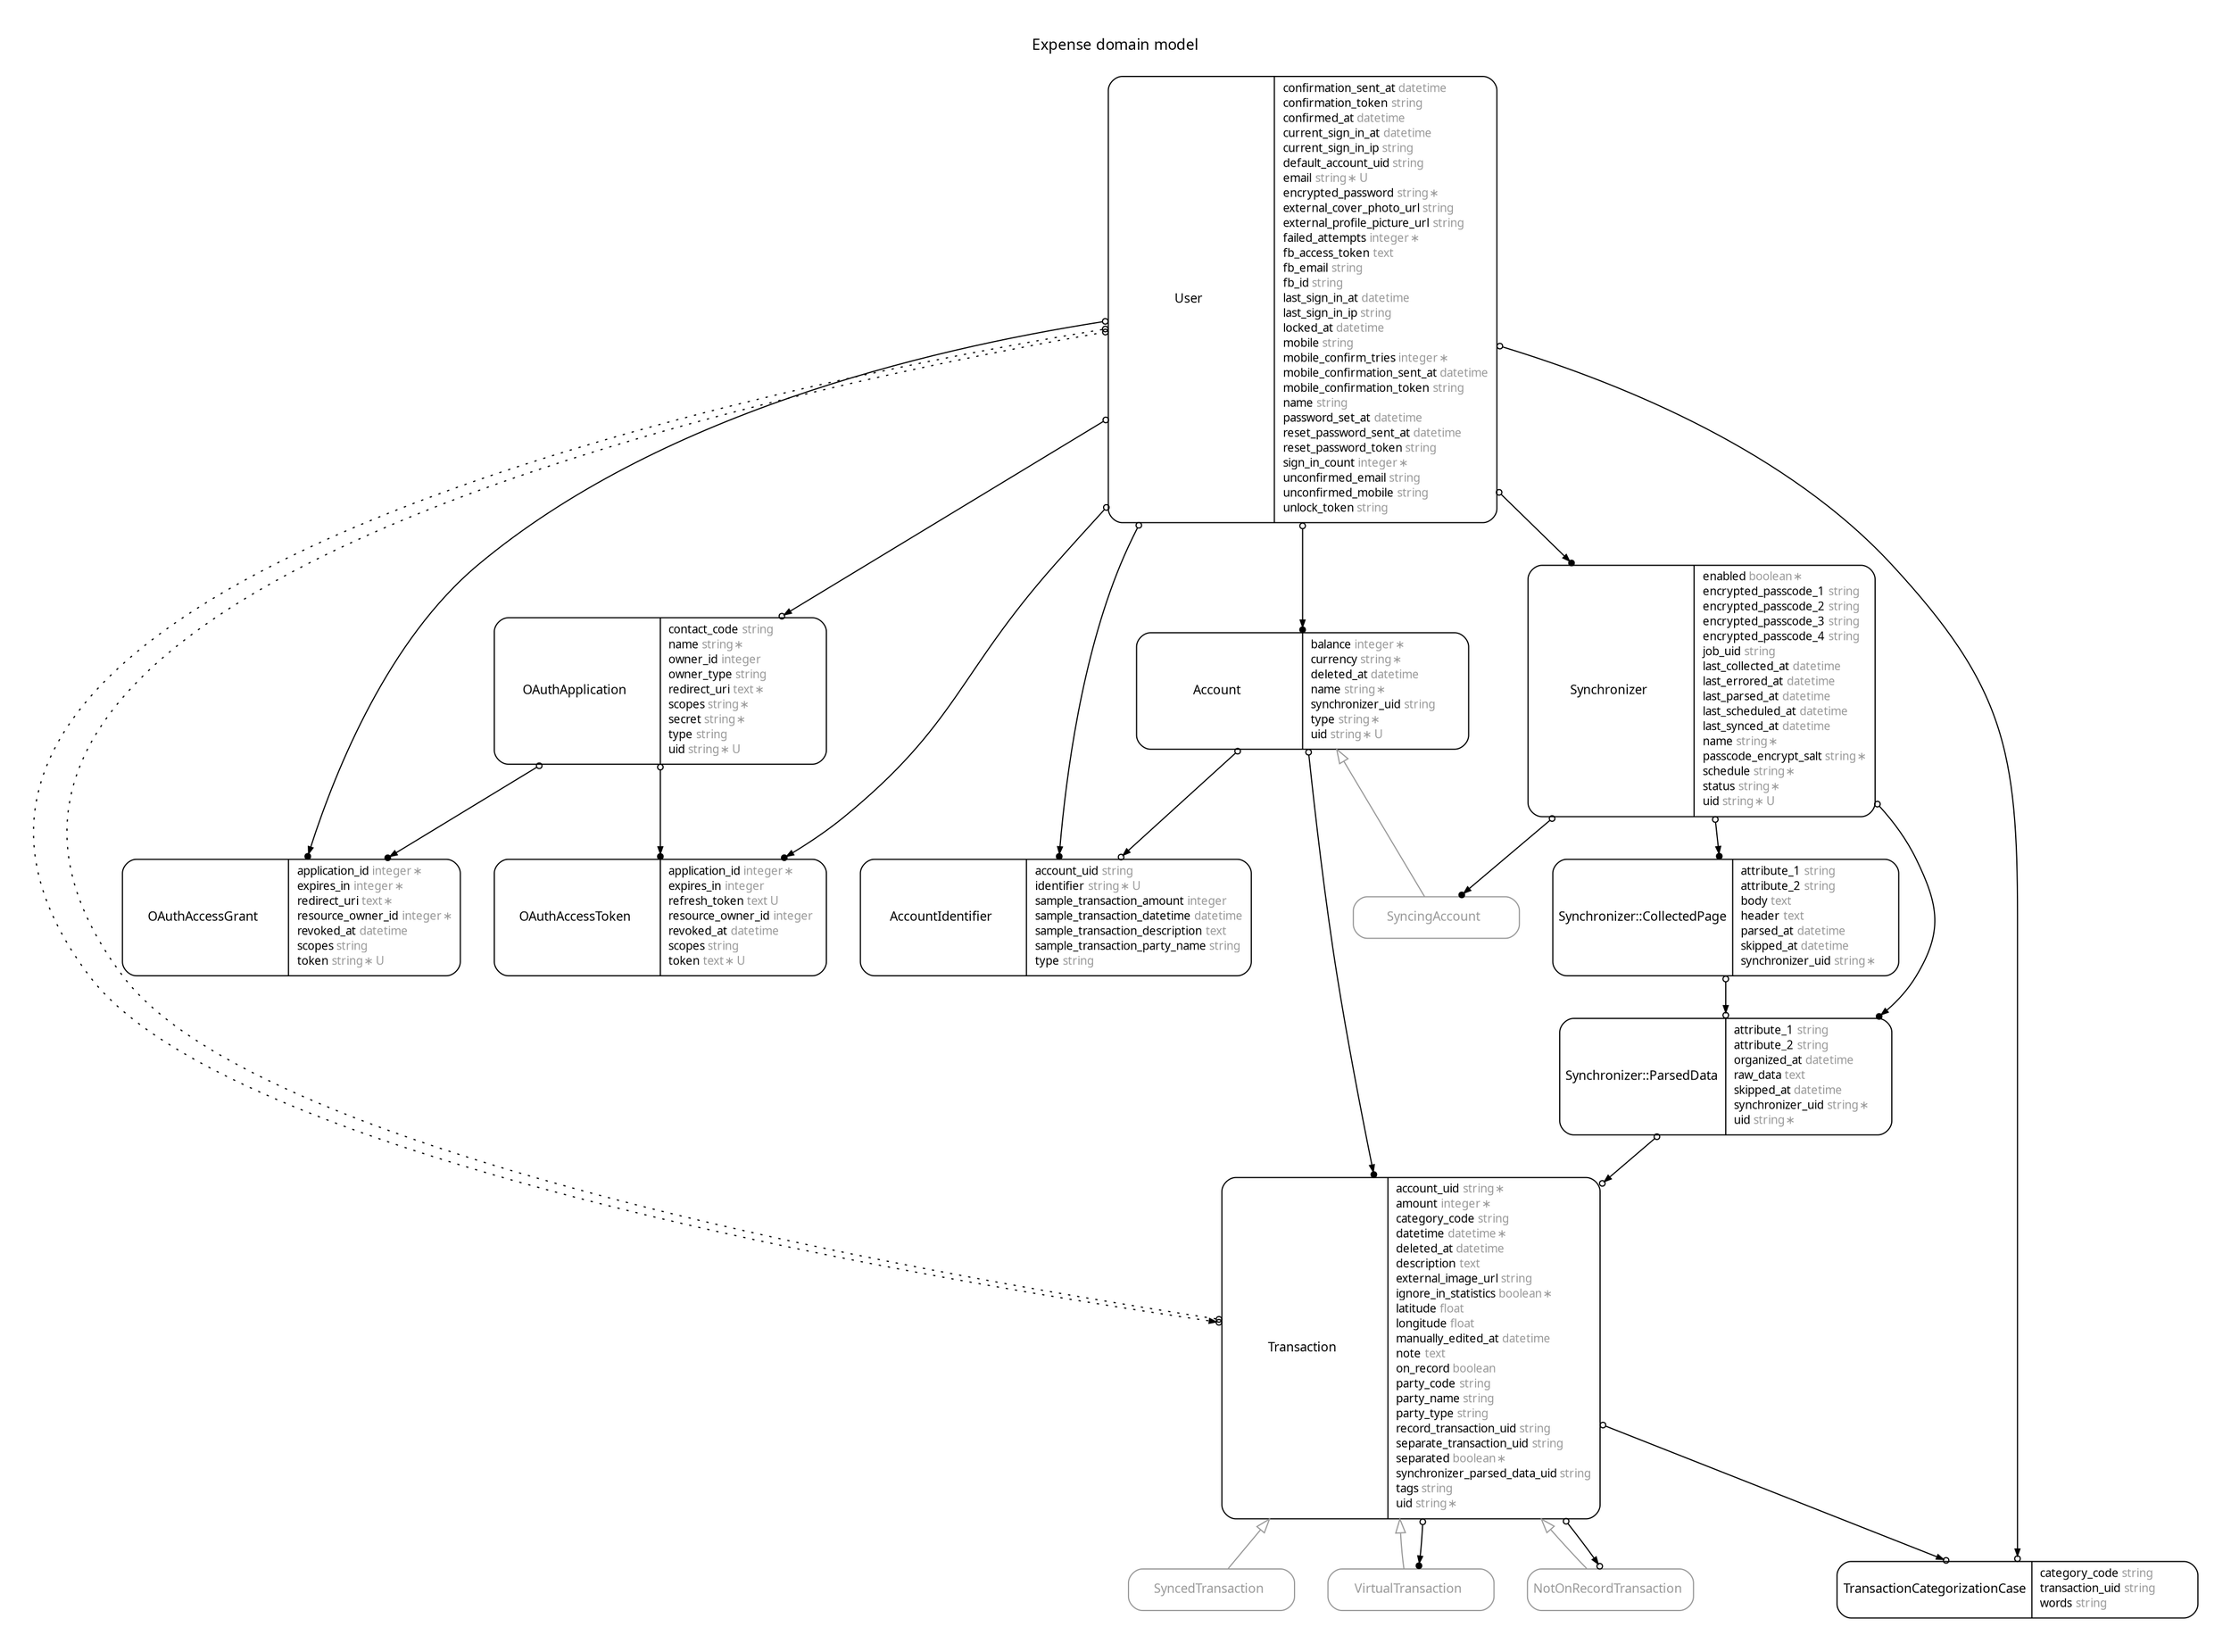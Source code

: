 digraph Expense {
rankdir = "LR";
ranksep = "0.5";
nodesep = "0.4";
pad = "0.4,0.4";
margin = "0,0";
concentrate = "false";
labelloc = "t";
fontsize = "13";
fontname = "Arial BoldMT";
node[ shape  =  "Mrecord" , fontsize  =  "10" , fontname  =  "ArialMT" , margin  =  "0.07,0.05" , penwidth  =  "1.0"];
edge[ fontname  =  "ArialMT" , fontsize  =  "7" , dir  =  "both" , arrowsize  =  "0.9" , penwidth  =  "1.0" , labelangle  =  "32" , labeldistance  =  "1.8"];
rankdir = "TB";
label = "Expense domain model\n\n";
m_Account [label = <<table border="0" align="center" cellspacing="0.5" cellpadding="0" width="134">
  <tr><td align="center" valign="bottom" width="130"><font face="Arial BoldMT" point-size="11">Account</font></td></tr>
</table>
|
<table border="0" align="left" cellspacing="2" cellpadding="0" width="134">
  <tr><td align="left" width="130" port="balance">balance <font face="Arial ItalicMT" color="grey60">integer ∗</font></td></tr>
  <tr><td align="left" width="130" port="currency">currency <font face="Arial ItalicMT" color="grey60">string ∗</font></td></tr>
  <tr><td align="left" width="130" port="deleted_at">deleted_at <font face="Arial ItalicMT" color="grey60">datetime</font></td></tr>
  <tr><td align="left" width="130" port="name">name <font face="Arial ItalicMT" color="grey60">string ∗</font></td></tr>
  <tr><td align="left" width="130" port="synchronizer_uid">synchronizer_uid <font face="Arial ItalicMT" color="grey60">string</font></td></tr>
  <tr><td align="left" width="130" port="type">type <font face="Arial ItalicMT" color="grey60">string ∗</font></td></tr>
  <tr><td align="left" width="130" port="uid">uid <font face="Arial ItalicMT" color="grey60">string ∗ U</font></td></tr>
</table>
>];
m_AccountIdentifier [label = <<table border="0" align="center" cellspacing="0.5" cellpadding="0" width="134">
  <tr><td align="center" valign="bottom" width="130"><font face="Arial BoldMT" point-size="11">AccountIdentifier</font></td></tr>
</table>
|
<table border="0" align="left" cellspacing="2" cellpadding="0" width="134">
  <tr><td align="left" width="130" port="account_uid">account_uid <font face="Arial ItalicMT" color="grey60">string</font></td></tr>
  <tr><td align="left" width="130" port="identifier">identifier <font face="Arial ItalicMT" color="grey60">string ∗ U</font></td></tr>
  <tr><td align="left" width="130" port="sample_transaction_amount">sample_transaction_amount <font face="Arial ItalicMT" color="grey60">integer</font></td></tr>
  <tr><td align="left" width="130" port="sample_transaction_datetime">sample_transaction_datetime <font face="Arial ItalicMT" color="grey60">datetime</font></td></tr>
  <tr><td align="left" width="130" port="sample_transaction_description">sample_transaction_description <font face="Arial ItalicMT" color="grey60">text</font></td></tr>
  <tr><td align="left" width="130" port="sample_transaction_party_name">sample_transaction_party_name <font face="Arial ItalicMT" color="grey60">string</font></td></tr>
  <tr><td align="left" width="130" port="type">type <font face="Arial ItalicMT" color="grey60">string</font></td></tr>
</table>
>];
m_NotOnRecordTransaction [color = "grey60", fontcolor = "grey60", label = <<table border="0" align="center" cellspacing="0.5" cellpadding="0" width="134">
  <tr><td align="center" valign="bottom" width="130"><font face="Arial BoldMT" point-size="11">NotOnRecordTransaction</font></td></tr>
</table>
>];
m_OAuthAccessGrant [label = <<table border="0" align="center" cellspacing="0.5" cellpadding="0" width="134">
  <tr><td align="center" valign="bottom" width="130"><font face="Arial BoldMT" point-size="11">OAuthAccessGrant</font></td></tr>
</table>
|
<table border="0" align="left" cellspacing="2" cellpadding="0" width="134">
  <tr><td align="left" width="130" port="application_id">application_id <font face="Arial ItalicMT" color="grey60">integer ∗</font></td></tr>
  <tr><td align="left" width="130" port="expires_in">expires_in <font face="Arial ItalicMT" color="grey60">integer ∗</font></td></tr>
  <tr><td align="left" width="130" port="redirect_uri">redirect_uri <font face="Arial ItalicMT" color="grey60">text ∗</font></td></tr>
  <tr><td align="left" width="130" port="resource_owner_id">resource_owner_id <font face="Arial ItalicMT" color="grey60">integer ∗</font></td></tr>
  <tr><td align="left" width="130" port="revoked_at">revoked_at <font face="Arial ItalicMT" color="grey60">datetime</font></td></tr>
  <tr><td align="left" width="130" port="scopes">scopes <font face="Arial ItalicMT" color="grey60">string</font></td></tr>
  <tr><td align="left" width="130" port="token">token <font face="Arial ItalicMT" color="grey60">string ∗ U</font></td></tr>
</table>
>];
m_OAuthAccessToken [label = <<table border="0" align="center" cellspacing="0.5" cellpadding="0" width="134">
  <tr><td align="center" valign="bottom" width="130"><font face="Arial BoldMT" point-size="11">OAuthAccessToken</font></td></tr>
</table>
|
<table border="0" align="left" cellspacing="2" cellpadding="0" width="134">
  <tr><td align="left" width="130" port="application_id">application_id <font face="Arial ItalicMT" color="grey60">integer ∗</font></td></tr>
  <tr><td align="left" width="130" port="expires_in">expires_in <font face="Arial ItalicMT" color="grey60">integer</font></td></tr>
  <tr><td align="left" width="130" port="refresh_token">refresh_token <font face="Arial ItalicMT" color="grey60">text U</font></td></tr>
  <tr><td align="left" width="130" port="resource_owner_id">resource_owner_id <font face="Arial ItalicMT" color="grey60">integer</font></td></tr>
  <tr><td align="left" width="130" port="revoked_at">revoked_at <font face="Arial ItalicMT" color="grey60">datetime</font></td></tr>
  <tr><td align="left" width="130" port="scopes">scopes <font face="Arial ItalicMT" color="grey60">string</font></td></tr>
  <tr><td align="left" width="130" port="token">token <font face="Arial ItalicMT" color="grey60">text ∗ U</font></td></tr>
</table>
>];
m_OAuthApplication [label = <<table border="0" align="center" cellspacing="0.5" cellpadding="0" width="134">
  <tr><td align="center" valign="bottom" width="130"><font face="Arial BoldMT" point-size="11">OAuthApplication</font></td></tr>
</table>
|
<table border="0" align="left" cellspacing="2" cellpadding="0" width="134">
  <tr><td align="left" width="130" port="contact_code">contact_code <font face="Arial ItalicMT" color="grey60">string</font></td></tr>
  <tr><td align="left" width="130" port="name">name <font face="Arial ItalicMT" color="grey60">string ∗</font></td></tr>
  <tr><td align="left" width="130" port="owner_id">owner_id <font face="Arial ItalicMT" color="grey60">integer</font></td></tr>
  <tr><td align="left" width="130" port="owner_type">owner_type <font face="Arial ItalicMT" color="grey60">string</font></td></tr>
  <tr><td align="left" width="130" port="redirect_uri">redirect_uri <font face="Arial ItalicMT" color="grey60">text ∗</font></td></tr>
  <tr><td align="left" width="130" port="scopes">scopes <font face="Arial ItalicMT" color="grey60">string ∗</font></td></tr>
  <tr><td align="left" width="130" port="secret">secret <font face="Arial ItalicMT" color="grey60">string ∗</font></td></tr>
  <tr><td align="left" width="130" port="type">type <font face="Arial ItalicMT" color="grey60">string</font></td></tr>
  <tr><td align="left" width="130" port="uid">uid <font face="Arial ItalicMT" color="grey60">string ∗ U</font></td></tr>
</table>
>];
m_SyncedTransaction [color = "grey60", fontcolor = "grey60", label = <<table border="0" align="center" cellspacing="0.5" cellpadding="0" width="134">
  <tr><td align="center" valign="bottom" width="130"><font face="Arial BoldMT" point-size="11">SyncedTransaction</font></td></tr>
</table>
>];
m_Synchronizer [label = <<table border="0" align="center" cellspacing="0.5" cellpadding="0" width="134">
  <tr><td align="center" valign="bottom" width="130"><font face="Arial BoldMT" point-size="11">Synchronizer</font></td></tr>
</table>
|
<table border="0" align="left" cellspacing="2" cellpadding="0" width="134">
  <tr><td align="left" width="130" port="enabled">enabled <font face="Arial ItalicMT" color="grey60">boolean ∗</font></td></tr>
  <tr><td align="left" width="130" port="encrypted_passcode_1">encrypted_passcode_1 <font face="Arial ItalicMT" color="grey60">string</font></td></tr>
  <tr><td align="left" width="130" port="encrypted_passcode_2">encrypted_passcode_2 <font face="Arial ItalicMT" color="grey60">string</font></td></tr>
  <tr><td align="left" width="130" port="encrypted_passcode_3">encrypted_passcode_3 <font face="Arial ItalicMT" color="grey60">string</font></td></tr>
  <tr><td align="left" width="130" port="encrypted_passcode_4">encrypted_passcode_4 <font face="Arial ItalicMT" color="grey60">string</font></td></tr>
  <tr><td align="left" width="130" port="job_uid">job_uid <font face="Arial ItalicMT" color="grey60">string</font></td></tr>
  <tr><td align="left" width="130" port="last_collected_at">last_collected_at <font face="Arial ItalicMT" color="grey60">datetime</font></td></tr>
  <tr><td align="left" width="130" port="last_errored_at">last_errored_at <font face="Arial ItalicMT" color="grey60">datetime</font></td></tr>
  <tr><td align="left" width="130" port="last_parsed_at">last_parsed_at <font face="Arial ItalicMT" color="grey60">datetime</font></td></tr>
  <tr><td align="left" width="130" port="last_scheduled_at">last_scheduled_at <font face="Arial ItalicMT" color="grey60">datetime</font></td></tr>
  <tr><td align="left" width="130" port="last_synced_at">last_synced_at <font face="Arial ItalicMT" color="grey60">datetime</font></td></tr>
  <tr><td align="left" width="130" port="name">name <font face="Arial ItalicMT" color="grey60">string ∗</font></td></tr>
  <tr><td align="left" width="130" port="passcode_encrypt_salt">passcode_encrypt_salt <font face="Arial ItalicMT" color="grey60">string ∗</font></td></tr>
  <tr><td align="left" width="130" port="schedule">schedule <font face="Arial ItalicMT" color="grey60">string ∗</font></td></tr>
  <tr><td align="left" width="130" port="status">status <font face="Arial ItalicMT" color="grey60">string ∗</font></td></tr>
  <tr><td align="left" width="130" port="uid">uid <font face="Arial ItalicMT" color="grey60">string ∗ U</font></td></tr>
</table>
>];
"m_Synchronizer::CollectedPage" [label = <<table border="0" align="center" cellspacing="0.5" cellpadding="0" width="134">
  <tr><td align="center" valign="bottom" width="130"><font face="Arial BoldMT" point-size="11">Synchronizer::CollectedPage</font></td></tr>
</table>
|
<table border="0" align="left" cellspacing="2" cellpadding="0" width="134">
  <tr><td align="left" width="130" port="attribute_1">attribute_1 <font face="Arial ItalicMT" color="grey60">string</font></td></tr>
  <tr><td align="left" width="130" port="attribute_2">attribute_2 <font face="Arial ItalicMT" color="grey60">string</font></td></tr>
  <tr><td align="left" width="130" port="body">body <font face="Arial ItalicMT" color="grey60">text</font></td></tr>
  <tr><td align="left" width="130" port="header">header <font face="Arial ItalicMT" color="grey60">text</font></td></tr>
  <tr><td align="left" width="130" port="parsed_at">parsed_at <font face="Arial ItalicMT" color="grey60">datetime</font></td></tr>
  <tr><td align="left" width="130" port="skipped_at">skipped_at <font face="Arial ItalicMT" color="grey60">datetime</font></td></tr>
  <tr><td align="left" width="130" port="synchronizer_uid">synchronizer_uid <font face="Arial ItalicMT" color="grey60">string ∗</font></td></tr>
</table>
>];
"m_Synchronizer::ParsedData" [label = <<table border="0" align="center" cellspacing="0.5" cellpadding="0" width="134">
  <tr><td align="center" valign="bottom" width="130"><font face="Arial BoldMT" point-size="11">Synchronizer::ParsedData</font></td></tr>
</table>
|
<table border="0" align="left" cellspacing="2" cellpadding="0" width="134">
  <tr><td align="left" width="130" port="attribute_1">attribute_1 <font face="Arial ItalicMT" color="grey60">string</font></td></tr>
  <tr><td align="left" width="130" port="attribute_2">attribute_2 <font face="Arial ItalicMT" color="grey60">string</font></td></tr>
  <tr><td align="left" width="130" port="organized_at">organized_at <font face="Arial ItalicMT" color="grey60">datetime</font></td></tr>
  <tr><td align="left" width="130" port="raw_data">raw_data <font face="Arial ItalicMT" color="grey60">text</font></td></tr>
  <tr><td align="left" width="130" port="skipped_at">skipped_at <font face="Arial ItalicMT" color="grey60">datetime</font></td></tr>
  <tr><td align="left" width="130" port="synchronizer_uid">synchronizer_uid <font face="Arial ItalicMT" color="grey60">string ∗</font></td></tr>
  <tr><td align="left" width="130" port="uid">uid <font face="Arial ItalicMT" color="grey60">string ∗</font></td></tr>
</table>
>];
m_SyncingAccount [color = "grey60", fontcolor = "grey60", label = <<table border="0" align="center" cellspacing="0.5" cellpadding="0" width="134">
  <tr><td align="center" valign="bottom" width="130"><font face="Arial BoldMT" point-size="11">SyncingAccount</font></td></tr>
</table>
>];
m_Transaction [label = <<table border="0" align="center" cellspacing="0.5" cellpadding="0" width="134">
  <tr><td align="center" valign="bottom" width="130"><font face="Arial BoldMT" point-size="11">Transaction</font></td></tr>
</table>
|
<table border="0" align="left" cellspacing="2" cellpadding="0" width="134">
  <tr><td align="left" width="130" port="account_uid">account_uid <font face="Arial ItalicMT" color="grey60">string ∗</font></td></tr>
  <tr><td align="left" width="130" port="amount">amount <font face="Arial ItalicMT" color="grey60">integer ∗</font></td></tr>
  <tr><td align="left" width="130" port="category_code">category_code <font face="Arial ItalicMT" color="grey60">string</font></td></tr>
  <tr><td align="left" width="130" port="datetime">datetime <font face="Arial ItalicMT" color="grey60">datetime ∗</font></td></tr>
  <tr><td align="left" width="130" port="deleted_at">deleted_at <font face="Arial ItalicMT" color="grey60">datetime</font></td></tr>
  <tr><td align="left" width="130" port="description">description <font face="Arial ItalicMT" color="grey60">text</font></td></tr>
  <tr><td align="left" width="130" port="external_image_url">external_image_url <font face="Arial ItalicMT" color="grey60">string</font></td></tr>
  <tr><td align="left" width="130" port="ignore_in_statistics">ignore_in_statistics <font face="Arial ItalicMT" color="grey60">boolean ∗</font></td></tr>
  <tr><td align="left" width="130" port="latitude">latitude <font face="Arial ItalicMT" color="grey60">float</font></td></tr>
  <tr><td align="left" width="130" port="longitude">longitude <font face="Arial ItalicMT" color="grey60">float</font></td></tr>
  <tr><td align="left" width="130" port="manually_edited_at">manually_edited_at <font face="Arial ItalicMT" color="grey60">datetime</font></td></tr>
  <tr><td align="left" width="130" port="note">note <font face="Arial ItalicMT" color="grey60">text</font></td></tr>
  <tr><td align="left" width="130" port="on_record">on_record <font face="Arial ItalicMT" color="grey60">boolean</font></td></tr>
  <tr><td align="left" width="130" port="party_code">party_code <font face="Arial ItalicMT" color="grey60">string</font></td></tr>
  <tr><td align="left" width="130" port="party_name">party_name <font face="Arial ItalicMT" color="grey60">string</font></td></tr>
  <tr><td align="left" width="130" port="party_type">party_type <font face="Arial ItalicMT" color="grey60">string</font></td></tr>
  <tr><td align="left" width="130" port="record_transaction_uid">record_transaction_uid <font face="Arial ItalicMT" color="grey60">string</font></td></tr>
  <tr><td align="left" width="130" port="separate_transaction_uid">separate_transaction_uid <font face="Arial ItalicMT" color="grey60">string</font></td></tr>
  <tr><td align="left" width="130" port="separated">separated <font face="Arial ItalicMT" color="grey60">boolean ∗</font></td></tr>
  <tr><td align="left" width="130" port="synchronizer_parsed_data_uid">synchronizer_parsed_data_uid <font face="Arial ItalicMT" color="grey60">string</font></td></tr>
  <tr><td align="left" width="130" port="tags">tags <font face="Arial ItalicMT" color="grey60">string</font></td></tr>
  <tr><td align="left" width="130" port="uid">uid <font face="Arial ItalicMT" color="grey60">string ∗</font></td></tr>
</table>
>];
m_TransactionCategorizationCase [label = <<table border="0" align="center" cellspacing="0.5" cellpadding="0" width="134">
  <tr><td align="center" valign="bottom" width="130"><font face="Arial BoldMT" point-size="11">TransactionCategorizationCase</font></td></tr>
</table>
|
<table border="0" align="left" cellspacing="2" cellpadding="0" width="134">
  <tr><td align="left" width="130" port="category_code">category_code <font face="Arial ItalicMT" color="grey60">string</font></td></tr>
  <tr><td align="left" width="130" port="transaction_uid">transaction_uid <font face="Arial ItalicMT" color="grey60">string</font></td></tr>
  <tr><td align="left" width="130" port="words">words <font face="Arial ItalicMT" color="grey60">string</font></td></tr>
</table>
>];
m_User [label = <<table border="0" align="center" cellspacing="0.5" cellpadding="0" width="134">
  <tr><td align="center" valign="bottom" width="130"><font face="Arial BoldMT" point-size="11">User</font></td></tr>
</table>
|
<table border="0" align="left" cellspacing="2" cellpadding="0" width="134">
  <tr><td align="left" width="130" port="confirmation_sent_at">confirmation_sent_at <font face="Arial ItalicMT" color="grey60">datetime</font></td></tr>
  <tr><td align="left" width="130" port="confirmation_token">confirmation_token <font face="Arial ItalicMT" color="grey60">string</font></td></tr>
  <tr><td align="left" width="130" port="confirmed_at">confirmed_at <font face="Arial ItalicMT" color="grey60">datetime</font></td></tr>
  <tr><td align="left" width="130" port="current_sign_in_at">current_sign_in_at <font face="Arial ItalicMT" color="grey60">datetime</font></td></tr>
  <tr><td align="left" width="130" port="current_sign_in_ip">current_sign_in_ip <font face="Arial ItalicMT" color="grey60">string</font></td></tr>
  <tr><td align="left" width="130" port="default_account_uid">default_account_uid <font face="Arial ItalicMT" color="grey60">string</font></td></tr>
  <tr><td align="left" width="130" port="email">email <font face="Arial ItalicMT" color="grey60">string ∗ U</font></td></tr>
  <tr><td align="left" width="130" port="encrypted_password">encrypted_password <font face="Arial ItalicMT" color="grey60">string ∗</font></td></tr>
  <tr><td align="left" width="130" port="external_cover_photo_url">external_cover_photo_url <font face="Arial ItalicMT" color="grey60">string</font></td></tr>
  <tr><td align="left" width="130" port="external_profile_picture_url">external_profile_picture_url <font face="Arial ItalicMT" color="grey60">string</font></td></tr>
  <tr><td align="left" width="130" port="failed_attempts">failed_attempts <font face="Arial ItalicMT" color="grey60">integer ∗</font></td></tr>
  <tr><td align="left" width="130" port="fb_access_token">fb_access_token <font face="Arial ItalicMT" color="grey60">text</font></td></tr>
  <tr><td align="left" width="130" port="fb_email">fb_email <font face="Arial ItalicMT" color="grey60">string</font></td></tr>
  <tr><td align="left" width="130" port="fb_id">fb_id <font face="Arial ItalicMT" color="grey60">string</font></td></tr>
  <tr><td align="left" width="130" port="last_sign_in_at">last_sign_in_at <font face="Arial ItalicMT" color="grey60">datetime</font></td></tr>
  <tr><td align="left" width="130" port="last_sign_in_ip">last_sign_in_ip <font face="Arial ItalicMT" color="grey60">string</font></td></tr>
  <tr><td align="left" width="130" port="locked_at">locked_at <font face="Arial ItalicMT" color="grey60">datetime</font></td></tr>
  <tr><td align="left" width="130" port="mobile">mobile <font face="Arial ItalicMT" color="grey60">string</font></td></tr>
  <tr><td align="left" width="130" port="mobile_confirm_tries">mobile_confirm_tries <font face="Arial ItalicMT" color="grey60">integer ∗</font></td></tr>
  <tr><td align="left" width="130" port="mobile_confirmation_sent_at">mobile_confirmation_sent_at <font face="Arial ItalicMT" color="grey60">datetime</font></td></tr>
  <tr><td align="left" width="130" port="mobile_confirmation_token">mobile_confirmation_token <font face="Arial ItalicMT" color="grey60">string</font></td></tr>
  <tr><td align="left" width="130" port="name">name <font face="Arial ItalicMT" color="grey60">string</font></td></tr>
  <tr><td align="left" width="130" port="password_set_at">password_set_at <font face="Arial ItalicMT" color="grey60">datetime</font></td></tr>
  <tr><td align="left" width="130" port="reset_password_sent_at">reset_password_sent_at <font face="Arial ItalicMT" color="grey60">datetime</font></td></tr>
  <tr><td align="left" width="130" port="reset_password_token">reset_password_token <font face="Arial ItalicMT" color="grey60">string</font></td></tr>
  <tr><td align="left" width="130" port="sign_in_count">sign_in_count <font face="Arial ItalicMT" color="grey60">integer ∗</font></td></tr>
  <tr><td align="left" width="130" port="unconfirmed_email">unconfirmed_email <font face="Arial ItalicMT" color="grey60">string</font></td></tr>
  <tr><td align="left" width="130" port="unconfirmed_mobile">unconfirmed_mobile <font face="Arial ItalicMT" color="grey60">string</font></td></tr>
  <tr><td align="left" width="130" port="unlock_token">unlock_token <font face="Arial ItalicMT" color="grey60">string</font></td></tr>
</table>
>];
m_VirtualTransaction [color = "grey60", fontcolor = "grey60", label = <<table border="0" align="center" cellspacing="0.5" cellpadding="0" width="134">
  <tr><td align="center" valign="bottom" width="130"><font face="Arial BoldMT" point-size="11">VirtualTransaction</font></td></tr>
</table>
>];
  m_Account -> m_SyncingAccount [color = "grey60", arrowtail = "onormal", arrowhead = "none", arrowsize = "1.2"];
  m_Transaction -> m_NotOnRecordTransaction [color = "grey60", arrowtail = "onormal", arrowhead = "none", arrowsize = "1.2"];
  m_Transaction -> m_SyncedTransaction [color = "grey60", arrowtail = "onormal", arrowhead = "none", arrowsize = "1.2"];
  m_Transaction -> m_VirtualTransaction [color = "grey60", arrowtail = "onormal", arrowhead = "none", arrowsize = "1.2"];
  m_User -> m_OAuthAccessGrant [arrowsize = "0.6", arrowhead = "dotnormal", arrowtail = "odot", weight = "1"];
  m_OAuthApplication -> m_OAuthAccessGrant [arrowsize = "0.6", arrowhead = "dotnormal", arrowtail = "odot", weight = "2"];
  m_User -> m_OAuthAccessToken [arrowsize = "0.6", arrowhead = "dotnormal", arrowtail = "odot", weight = "1"];
  m_OAuthApplication -> m_OAuthAccessToken [arrowsize = "0.6", arrowhead = "dotnormal", arrowtail = "odot", weight = "2"];
  m_User -> m_OAuthApplication [arrowsize = "0.6", arrowhead = "odotnormal", arrowtail = "odot", weight = "1"];
  m_User -> m_Account [arrowsize = "0.6", arrowhead = "dotnormal", arrowtail = "odot", weight = "3"];
  m_User -> m_Transaction [style = "dotted", arrowsize = "0.6", arrowhead = "odotnormal", arrowtail = "odot", weight = "1", constraint = "false"];
  m_User -> m_TransactionCategorizationCase [arrowsize = "0.6", arrowhead = "odotnormal", arrowtail = "odot", weight = "2"];
  m_User -> m_Synchronizer [arrowsize = "0.6", arrowhead = "dotnormal", arrowtail = "odot", weight = "5"];
  m_User -> m_AccountIdentifier [arrowsize = "0.6", arrowhead = "dotnormal", arrowtail = "odot", weight = "2"];
  m_Account -> m_Transaction [arrowsize = "0.6", arrowhead = "dotnormal", arrowtail = "odot", weight = "6"];
  m_Account -> m_AccountIdentifier [arrowsize = "0.6", arrowhead = "odotnormal", arrowtail = "odot", weight = "3"];
  m_Transaction -> m_User [style = "dotted", arrowsize = "0.6", arrowhead = "odot", arrowtail = "odot", weight = "4", constraint = "false"];
  m_Transaction -> m_VirtualTransaction [arrowsize = "0.6", arrowhead = "dotnormal", arrowtail = "odot", weight = "5"];
  m_Transaction -> m_NotOnRecordTransaction [arrowsize = "0.6", arrowhead = "odotnormal", arrowtail = "odot", weight = "5"];
  "m_Synchronizer::ParsedData" -> m_Transaction [arrowsize = "0.6", arrowhead = "odotnormal", arrowtail = "odot", weight = "5"];
  m_Synchronizer -> "m_Synchronizer::CollectedPage" [arrowsize = "0.6", arrowhead = "dotnormal", arrowtail = "odot", weight = "5"];
  m_Synchronizer -> "m_Synchronizer::ParsedData" [arrowsize = "0.6", arrowhead = "dotnormal", arrowtail = "odot", weight = "5"];
  m_Synchronizer -> m_SyncingAccount [arrowsize = "0.6", arrowhead = "dotnormal", arrowtail = "odot", weight = "5"];
  "m_Synchronizer::CollectedPage" -> "m_Synchronizer::ParsedData" [arrowsize = "0.6", arrowhead = "odotnormal", arrowtail = "odot", weight = "2"];
  m_Transaction -> m_TransactionCategorizationCase [arrowsize = "0.6", arrowhead = "odotnormal", arrowtail = "odot", weight = "1"];
}
